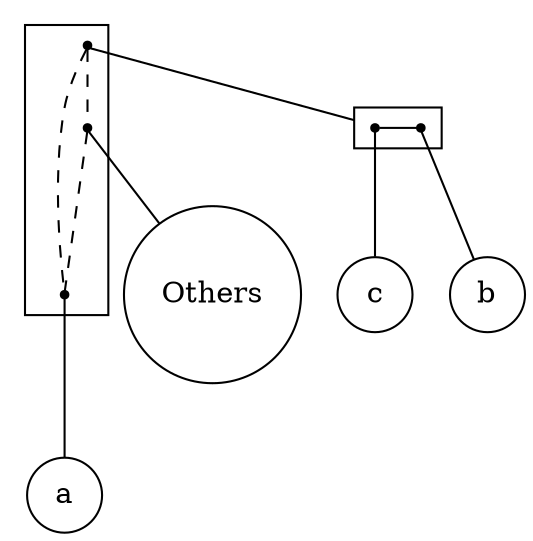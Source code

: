 strict digraph "linear_2-structure" {
compound=true;
fontname=Verdana;
fontsize=12;
newrank=true;
node [shape=circle];
Others;
a;
c;
b;
subgraph cluster_Othersbac {
node [shape=point];
s_bc -> s_Others  [arrowhead=none, color=black, style=dashed];
s_bc -> s_a  [arrowhead=none, color=black, style=dashed];
s_Others -> s_a  [arrowhead=none, color=black, style=dashed];
}

subgraph cluster_bc {
rank=same;
node [shape=point];
s_c -> s_b  [arrowhead=none, color=black, style=solid];
}

s_bc -> s_c  [arrowhead=none, lhead=cluster_bc];
s_Others -> Others  [arrowhead=none];
s_a -> a  [arrowhead=none];
s_c -> c  [arrowhead=none];
s_b -> b  [arrowhead=none];
}
